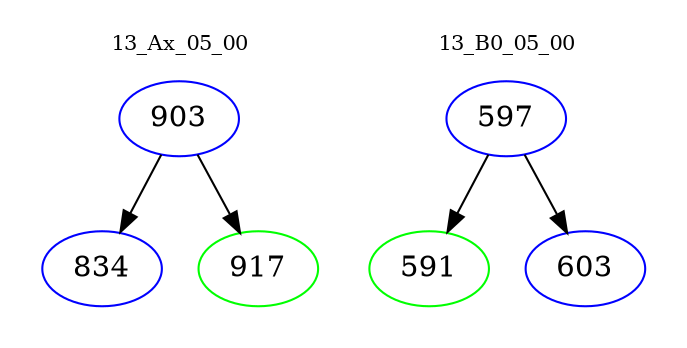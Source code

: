 digraph{
subgraph cluster_0 {
color = white
label = "13_Ax_05_00";
fontsize=10;
T0_903 [label="903", color="blue"]
T0_903 -> T0_834 [color="black"]
T0_834 [label="834", color="blue"]
T0_903 -> T0_917 [color="black"]
T0_917 [label="917", color="green"]
}
subgraph cluster_1 {
color = white
label = "13_B0_05_00";
fontsize=10;
T1_597 [label="597", color="blue"]
T1_597 -> T1_591 [color="black"]
T1_591 [label="591", color="green"]
T1_597 -> T1_603 [color="black"]
T1_603 [label="603", color="blue"]
}
}
